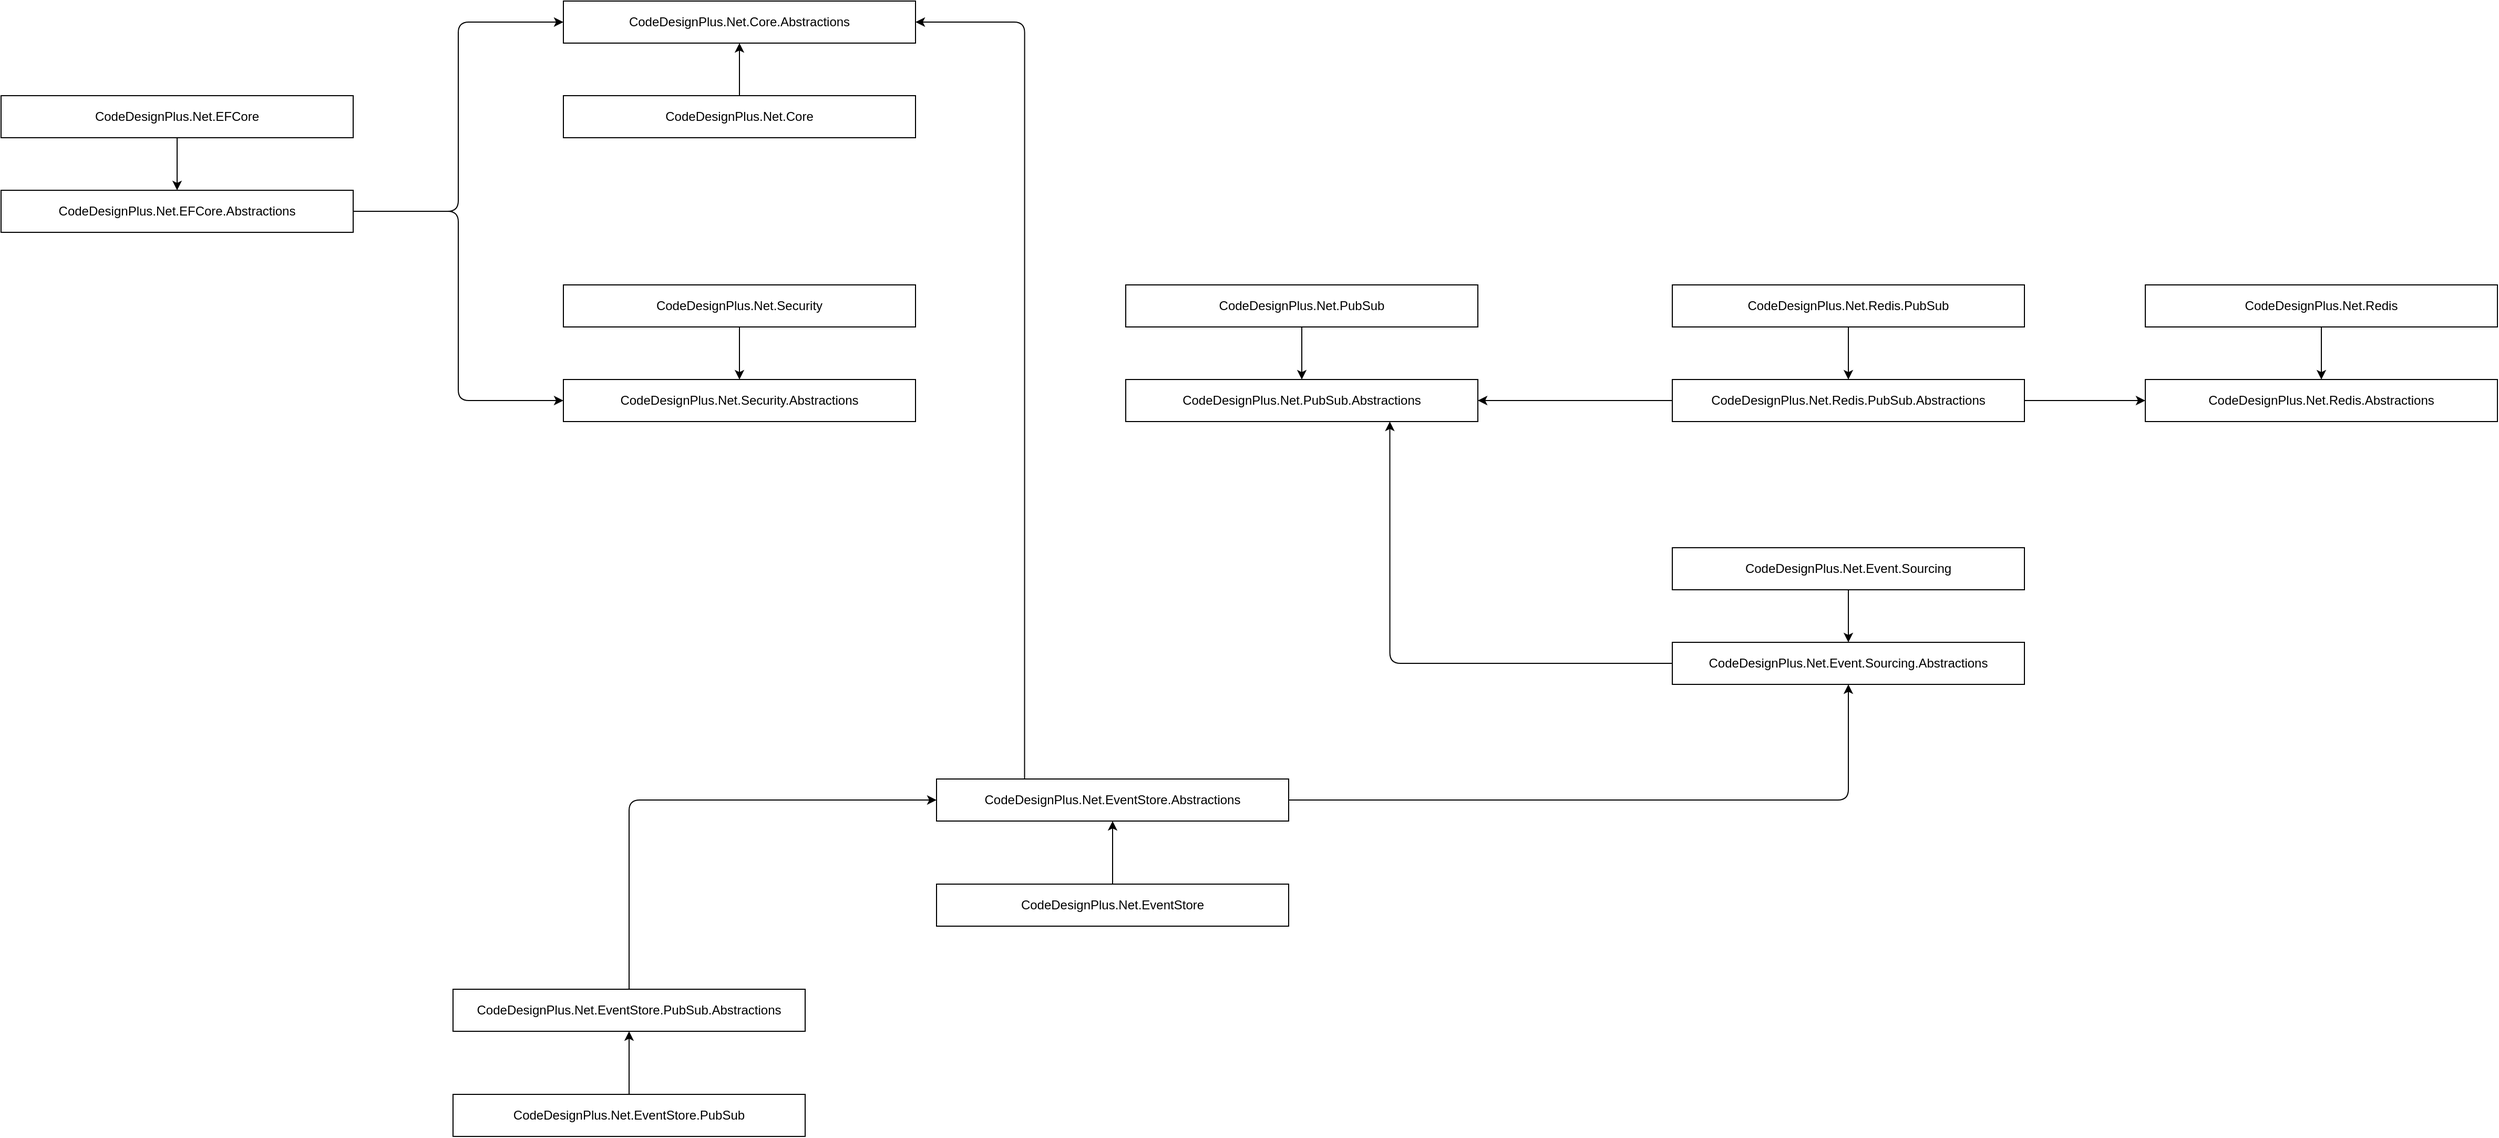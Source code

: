 <mxfile>
    <diagram id="ALPiPwQ1Wrh_tRAnz7oF" name="Page-1">
        <mxGraphModel dx="1717" dy="517" grid="1" gridSize="10" guides="1" tooltips="1" connect="1" arrows="1" fold="1" page="1" pageScale="1" pageWidth="850" pageHeight="1100" math="0" shadow="0">
            <root>
                <mxCell id="0"/>
                <mxCell id="1" parent="0"/>
                <mxCell id="4" style="edgeStyle=orthogonalEdgeStyle;html=1;entryX=0.5;entryY=1;entryDx=0;entryDy=0;" parent="1" source="2" target="3" edge="1">
                    <mxGeometry relative="1" as="geometry"/>
                </mxCell>
                <mxCell id="2" value="CodeDesignPlus.Net.Core" style="rounded=0;whiteSpace=wrap;html=1;" parent="1" vertex="1">
                    <mxGeometry x="305" y="270" width="335" height="40" as="geometry"/>
                </mxCell>
                <mxCell id="3" value="CodeDesignPlus.Net.Core.Abstractions" style="rounded=0;whiteSpace=wrap;html=1;" parent="1" vertex="1">
                    <mxGeometry x="305" y="180" width="335" height="40" as="geometry"/>
                </mxCell>
                <mxCell id="21" style="edgeStyle=orthogonalEdgeStyle;html=1;exitX=1;exitY=0.5;exitDx=0;exitDy=0;entryX=0;entryY=0.5;entryDx=0;entryDy=0;" parent="1" source="7" target="3" edge="1">
                    <mxGeometry relative="1" as="geometry"/>
                </mxCell>
                <mxCell id="22" style="edgeStyle=orthogonalEdgeStyle;html=1;exitX=1;exitY=0.5;exitDx=0;exitDy=0;entryX=0;entryY=0.5;entryDx=0;entryDy=0;" parent="1" source="7" target="13" edge="1">
                    <mxGeometry relative="1" as="geometry"/>
                </mxCell>
                <mxCell id="7" value="CodeDesignPlus.Net.EFCore.Abstractions" style="rounded=0;whiteSpace=wrap;html=1;" parent="1" vertex="1">
                    <mxGeometry x="-230" y="360" width="335" height="40" as="geometry"/>
                </mxCell>
                <mxCell id="18" style="edgeStyle=none;html=1;exitX=0.5;exitY=1;exitDx=0;exitDy=0;" parent="1" source="8" target="7" edge="1">
                    <mxGeometry relative="1" as="geometry"/>
                </mxCell>
                <mxCell id="8" value="CodeDesignPlus.Net.EFCore" style="rounded=0;whiteSpace=wrap;html=1;" parent="1" vertex="1">
                    <mxGeometry x="-230" y="270" width="335" height="40" as="geometry"/>
                </mxCell>
                <mxCell id="10" value="CodeDesignPlus.Net.Redis.Abstractions" style="rounded=0;whiteSpace=wrap;html=1;" parent="1" vertex="1">
                    <mxGeometry x="1810" y="540" width="335" height="40" as="geometry"/>
                </mxCell>
                <mxCell id="24" style="edgeStyle=orthogonalEdgeStyle;html=1;exitX=0.5;exitY=1;exitDx=0;exitDy=0;entryX=0.5;entryY=0;entryDx=0;entryDy=0;" parent="1" source="11" target="10" edge="1">
                    <mxGeometry relative="1" as="geometry"/>
                </mxCell>
                <mxCell id="11" value="CodeDesignPlus.Net.Redis" style="rounded=0;whiteSpace=wrap;html=1;" parent="1" vertex="1">
                    <mxGeometry x="1810" y="450" width="335" height="40" as="geometry"/>
                </mxCell>
                <mxCell id="13" value="CodeDesignPlus.Net.Security.Abstractions" style="rounded=0;whiteSpace=wrap;html=1;" parent="1" vertex="1">
                    <mxGeometry x="305" y="540" width="335" height="40" as="geometry"/>
                </mxCell>
                <mxCell id="20" style="edgeStyle=none;html=1;exitX=0.5;exitY=1;exitDx=0;exitDy=0;" parent="1" source="14" target="13" edge="1">
                    <mxGeometry relative="1" as="geometry"/>
                </mxCell>
                <mxCell id="14" value="CodeDesignPlus.Net.Security" style="rounded=0;whiteSpace=wrap;html=1;" parent="1" vertex="1">
                    <mxGeometry x="305" y="450" width="335" height="40" as="geometry"/>
                </mxCell>
                <mxCell id="16" value="CodeDesignPlus.Net.PubSub.Abstractions" style="rounded=0;whiteSpace=wrap;html=1;" parent="1" vertex="1">
                    <mxGeometry x="840" y="540" width="335" height="40" as="geometry"/>
                </mxCell>
                <mxCell id="23" style="edgeStyle=orthogonalEdgeStyle;html=1;exitX=0.5;exitY=1;exitDx=0;exitDy=0;entryX=0.5;entryY=0;entryDx=0;entryDy=0;" parent="1" source="17" target="16" edge="1">
                    <mxGeometry relative="1" as="geometry"/>
                </mxCell>
                <mxCell id="17" value="CodeDesignPlus.Net.PubSub" style="rounded=0;whiteSpace=wrap;html=1;" parent="1" vertex="1">
                    <mxGeometry x="840" y="450" width="335" height="40" as="geometry"/>
                </mxCell>
                <mxCell id="28" style="edgeStyle=orthogonalEdgeStyle;html=1;exitX=0;exitY=0.5;exitDx=0;exitDy=0;entryX=1;entryY=0.5;entryDx=0;entryDy=0;" parent="1" source="25" target="16" edge="1">
                    <mxGeometry relative="1" as="geometry"/>
                </mxCell>
                <mxCell id="25" value="CodeDesignPlus.Net.Redis.PubSub.Abstractions" style="rounded=0;whiteSpace=wrap;html=1;" parent="1" vertex="1">
                    <mxGeometry x="1360" y="540" width="335" height="40" as="geometry"/>
                </mxCell>
                <mxCell id="26" style="edgeStyle=orthogonalEdgeStyle;html=1;exitX=0.5;exitY=1;exitDx=0;exitDy=0;entryX=0.5;entryY=0;entryDx=0;entryDy=0;" parent="1" source="27" target="25" edge="1">
                    <mxGeometry relative="1" as="geometry"/>
                </mxCell>
                <mxCell id="29" style="edgeStyle=orthogonalEdgeStyle;html=1;exitX=1;exitY=0.5;exitDx=0;exitDy=0;entryX=0;entryY=0.5;entryDx=0;entryDy=0;" parent="1" source="25" target="10" edge="1">
                    <mxGeometry relative="1" as="geometry"/>
                </mxCell>
                <mxCell id="27" value="CodeDesignPlus.Net.Redis.PubSub" style="rounded=0;whiteSpace=wrap;html=1;" parent="1" vertex="1">
                    <mxGeometry x="1360" y="450" width="335" height="40" as="geometry"/>
                </mxCell>
                <mxCell id="33" style="edgeStyle=orthogonalEdgeStyle;html=1;exitX=0;exitY=0.5;exitDx=0;exitDy=0;entryX=0.75;entryY=1;entryDx=0;entryDy=0;" parent="1" source="30" target="16" edge="1">
                    <mxGeometry relative="1" as="geometry"/>
                </mxCell>
                <mxCell id="30" value="CodeDesignPlus.Net.Event.Sourcing.Abstractions" style="rounded=0;whiteSpace=wrap;html=1;" parent="1" vertex="1">
                    <mxGeometry x="1360" y="790" width="335" height="40" as="geometry"/>
                </mxCell>
                <mxCell id="31" style="edgeStyle=orthogonalEdgeStyle;html=1;exitX=0.5;exitY=1;exitDx=0;exitDy=0;entryX=0.5;entryY=0;entryDx=0;entryDy=0;" parent="1" source="32" target="30" edge="1">
                    <mxGeometry relative="1" as="geometry"/>
                </mxCell>
                <mxCell id="32" value="CodeDesignPlus.Net.Event.Sourcing" style="rounded=0;whiteSpace=wrap;html=1;" parent="1" vertex="1">
                    <mxGeometry x="1360" y="700" width="335" height="40" as="geometry"/>
                </mxCell>
                <mxCell id="39" style="edgeStyle=orthogonalEdgeStyle;html=1;exitX=0.25;exitY=0;exitDx=0;exitDy=0;entryX=1;entryY=0.5;entryDx=0;entryDy=0;" parent="1" source="34" target="3" edge="1">
                    <mxGeometry relative="1" as="geometry"/>
                </mxCell>
                <mxCell id="40" style="edgeStyle=orthogonalEdgeStyle;html=1;exitX=1;exitY=0.5;exitDx=0;exitDy=0;entryX=0.5;entryY=1;entryDx=0;entryDy=0;" parent="1" source="34" target="30" edge="1">
                    <mxGeometry relative="1" as="geometry"/>
                </mxCell>
                <mxCell id="34" value="CodeDesignPlus.Net.EventStore.Abstractions" style="rounded=0;whiteSpace=wrap;html=1;" parent="1" vertex="1">
                    <mxGeometry x="660" y="920" width="335" height="40" as="geometry"/>
                </mxCell>
                <mxCell id="38" style="edgeStyle=none;html=1;entryX=0.5;entryY=1;entryDx=0;entryDy=0;" parent="1" source="36" target="34" edge="1">
                    <mxGeometry relative="1" as="geometry"/>
                </mxCell>
                <mxCell id="36" value="CodeDesignPlus.Net.EventStore" style="rounded=0;whiteSpace=wrap;html=1;" parent="1" vertex="1">
                    <mxGeometry x="660" y="1020" width="335" height="40" as="geometry"/>
                </mxCell>
                <mxCell id="44" style="edgeStyle=orthogonalEdgeStyle;html=1;exitX=0.5;exitY=0;exitDx=0;exitDy=0;entryX=0;entryY=0.5;entryDx=0;entryDy=0;" edge="1" parent="1" source="41" target="34">
                    <mxGeometry relative="1" as="geometry"/>
                </mxCell>
                <mxCell id="41" value="CodeDesignPlus.Net.EventStore.PubSub.Abstractions" style="rounded=0;whiteSpace=wrap;html=1;" vertex="1" parent="1">
                    <mxGeometry x="200" y="1120" width="335" height="40" as="geometry"/>
                </mxCell>
                <mxCell id="42" style="edgeStyle=none;html=1;entryX=0.5;entryY=1;entryDx=0;entryDy=0;" edge="1" parent="1" source="43" target="41">
                    <mxGeometry relative="1" as="geometry"/>
                </mxCell>
                <mxCell id="43" value="CodeDesignPlus.Net.EventStore.PubSub" style="rounded=0;whiteSpace=wrap;html=1;" vertex="1" parent="1">
                    <mxGeometry x="200" y="1220" width="335" height="40" as="geometry"/>
                </mxCell>
            </root>
        </mxGraphModel>
    </diagram>
</mxfile>